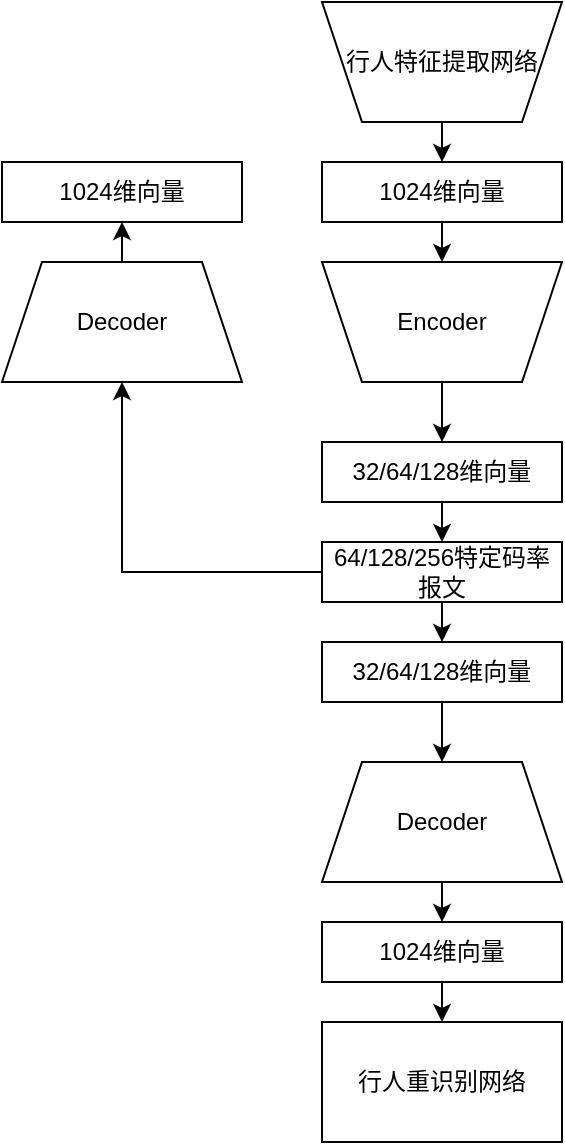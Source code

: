 <mxfile version="16.0.0" type="github">
  <diagram id="YTGX3DtG_oLVdC1y8OUs" name="Page-1">
    <mxGraphModel dx="1154" dy="771" grid="1" gridSize="10" guides="1" tooltips="1" connect="1" arrows="1" fold="1" page="1" pageScale="1" pageWidth="827" pageHeight="1169" math="0" shadow="0">
      <root>
        <mxCell id="0" />
        <mxCell id="1" parent="0" />
        <mxCell id="jxqL1hpO2ZYqdBOo3Qa3-18" style="edgeStyle=orthogonalEdgeStyle;rounded=0;orthogonalLoop=1;jettySize=auto;html=1;exitX=0.5;exitY=0;exitDx=0;exitDy=0;entryX=0.5;entryY=0;entryDx=0;entryDy=0;" edge="1" parent="1" source="jxqL1hpO2ZYqdBOo3Qa3-2" target="jxqL1hpO2ZYqdBOo3Qa3-17">
          <mxGeometry relative="1" as="geometry" />
        </mxCell>
        <mxCell id="jxqL1hpO2ZYqdBOo3Qa3-2" value="行人特征提取网络" style="shape=trapezoid;perimeter=trapezoidPerimeter;whiteSpace=wrap;html=1;fixedSize=1;direction=west;" vertex="1" parent="1">
          <mxGeometry x="280" y="80" width="120" height="60" as="geometry" />
        </mxCell>
        <mxCell id="jxqL1hpO2ZYqdBOo3Qa3-10" style="edgeStyle=orthogonalEdgeStyle;rounded=0;orthogonalLoop=1;jettySize=auto;html=1;exitX=0.5;exitY=0;exitDx=0;exitDy=0;entryX=0.5;entryY=0;entryDx=0;entryDy=0;" edge="1" parent="1" source="jxqL1hpO2ZYqdBOo3Qa3-4" target="jxqL1hpO2ZYqdBOo3Qa3-7">
          <mxGeometry relative="1" as="geometry" />
        </mxCell>
        <mxCell id="jxqL1hpO2ZYqdBOo3Qa3-4" value="Encoder" style="shape=trapezoid;perimeter=trapezoidPerimeter;whiteSpace=wrap;html=1;fixedSize=1;direction=west;" vertex="1" parent="1">
          <mxGeometry x="280" y="210" width="120" height="60" as="geometry" />
        </mxCell>
        <mxCell id="jxqL1hpO2ZYqdBOo3Qa3-21" style="edgeStyle=orthogonalEdgeStyle;rounded=0;orthogonalLoop=1;jettySize=auto;html=1;exitX=0.5;exitY=1;exitDx=0;exitDy=0;entryX=0.5;entryY=0;entryDx=0;entryDy=0;" edge="1" parent="1" source="jxqL1hpO2ZYqdBOo3Qa3-6" target="jxqL1hpO2ZYqdBOo3Qa3-20">
          <mxGeometry relative="1" as="geometry" />
        </mxCell>
        <mxCell id="jxqL1hpO2ZYqdBOo3Qa3-6" value="Decoder" style="shape=trapezoid;perimeter=trapezoidPerimeter;whiteSpace=wrap;html=1;fixedSize=1;" vertex="1" parent="1">
          <mxGeometry x="280" y="460" width="120" height="60" as="geometry" />
        </mxCell>
        <mxCell id="jxqL1hpO2ZYqdBOo3Qa3-11" style="edgeStyle=orthogonalEdgeStyle;rounded=0;orthogonalLoop=1;jettySize=auto;html=1;exitX=0.5;exitY=1;exitDx=0;exitDy=0;entryX=0.5;entryY=0;entryDx=0;entryDy=0;" edge="1" parent="1" source="jxqL1hpO2ZYqdBOo3Qa3-7" target="jxqL1hpO2ZYqdBOo3Qa3-8">
          <mxGeometry relative="1" as="geometry" />
        </mxCell>
        <mxCell id="jxqL1hpO2ZYqdBOo3Qa3-7" value="32/64/128维向量" style="rounded=0;whiteSpace=wrap;html=1;" vertex="1" parent="1">
          <mxGeometry x="280" y="300" width="120" height="30" as="geometry" />
        </mxCell>
        <mxCell id="jxqL1hpO2ZYqdBOo3Qa3-12" style="edgeStyle=orthogonalEdgeStyle;rounded=0;orthogonalLoop=1;jettySize=auto;html=1;exitX=0.5;exitY=1;exitDx=0;exitDy=0;entryX=0.5;entryY=0;entryDx=0;entryDy=0;" edge="1" parent="1" source="jxqL1hpO2ZYqdBOo3Qa3-8" target="jxqL1hpO2ZYqdBOo3Qa3-9">
          <mxGeometry relative="1" as="geometry" />
        </mxCell>
        <mxCell id="jxqL1hpO2ZYqdBOo3Qa3-23" style="edgeStyle=orthogonalEdgeStyle;rounded=0;orthogonalLoop=1;jettySize=auto;html=1;exitX=0;exitY=0.5;exitDx=0;exitDy=0;entryX=0.5;entryY=1;entryDx=0;entryDy=0;" edge="1" parent="1" source="jxqL1hpO2ZYqdBOo3Qa3-8" target="jxqL1hpO2ZYqdBOo3Qa3-16">
          <mxGeometry relative="1" as="geometry" />
        </mxCell>
        <mxCell id="jxqL1hpO2ZYqdBOo3Qa3-8" value="64/128/256特定码率报文" style="rounded=0;whiteSpace=wrap;html=1;" vertex="1" parent="1">
          <mxGeometry x="280" y="350" width="120" height="30" as="geometry" />
        </mxCell>
        <mxCell id="jxqL1hpO2ZYqdBOo3Qa3-13" style="edgeStyle=orthogonalEdgeStyle;rounded=0;orthogonalLoop=1;jettySize=auto;html=1;exitX=0.5;exitY=1;exitDx=0;exitDy=0;entryX=0.5;entryY=0;entryDx=0;entryDy=0;" edge="1" parent="1" source="jxqL1hpO2ZYqdBOo3Qa3-9" target="jxqL1hpO2ZYqdBOo3Qa3-6">
          <mxGeometry relative="1" as="geometry" />
        </mxCell>
        <mxCell id="jxqL1hpO2ZYqdBOo3Qa3-9" value="32/64/128维向量" style="rounded=0;whiteSpace=wrap;html=1;" vertex="1" parent="1">
          <mxGeometry x="280" y="400" width="120" height="30" as="geometry" />
        </mxCell>
        <mxCell id="jxqL1hpO2ZYqdBOo3Qa3-14" value="行人重识别网络" style="rounded=0;whiteSpace=wrap;html=1;" vertex="1" parent="1">
          <mxGeometry x="280" y="590" width="120" height="60" as="geometry" />
        </mxCell>
        <mxCell id="jxqL1hpO2ZYqdBOo3Qa3-26" style="edgeStyle=orthogonalEdgeStyle;rounded=0;orthogonalLoop=1;jettySize=auto;html=1;exitX=0.5;exitY=0;exitDx=0;exitDy=0;entryX=0.5;entryY=1;entryDx=0;entryDy=0;" edge="1" parent="1" source="jxqL1hpO2ZYqdBOo3Qa3-16" target="jxqL1hpO2ZYqdBOo3Qa3-25">
          <mxGeometry relative="1" as="geometry" />
        </mxCell>
        <mxCell id="jxqL1hpO2ZYqdBOo3Qa3-16" value="Decoder" style="shape=trapezoid;perimeter=trapezoidPerimeter;whiteSpace=wrap;html=1;fixedSize=1;" vertex="1" parent="1">
          <mxGeometry x="120" y="210" width="120" height="60" as="geometry" />
        </mxCell>
        <mxCell id="jxqL1hpO2ZYqdBOo3Qa3-19" style="edgeStyle=orthogonalEdgeStyle;rounded=0;orthogonalLoop=1;jettySize=auto;html=1;exitX=0.5;exitY=1;exitDx=0;exitDy=0;entryX=0.5;entryY=1;entryDx=0;entryDy=0;" edge="1" parent="1" source="jxqL1hpO2ZYqdBOo3Qa3-17" target="jxqL1hpO2ZYqdBOo3Qa3-4">
          <mxGeometry relative="1" as="geometry" />
        </mxCell>
        <mxCell id="jxqL1hpO2ZYqdBOo3Qa3-17" value="1024维向量" style="rounded=0;whiteSpace=wrap;html=1;" vertex="1" parent="1">
          <mxGeometry x="280" y="160" width="120" height="30" as="geometry" />
        </mxCell>
        <mxCell id="jxqL1hpO2ZYqdBOo3Qa3-22" style="edgeStyle=orthogonalEdgeStyle;rounded=0;orthogonalLoop=1;jettySize=auto;html=1;exitX=0.5;exitY=1;exitDx=0;exitDy=0;entryX=0.5;entryY=0;entryDx=0;entryDy=0;" edge="1" parent="1" source="jxqL1hpO2ZYqdBOo3Qa3-20" target="jxqL1hpO2ZYqdBOo3Qa3-14">
          <mxGeometry relative="1" as="geometry" />
        </mxCell>
        <mxCell id="jxqL1hpO2ZYqdBOo3Qa3-20" value="1024维向量" style="rounded=0;whiteSpace=wrap;html=1;" vertex="1" parent="1">
          <mxGeometry x="280" y="540" width="120" height="30" as="geometry" />
        </mxCell>
        <mxCell id="jxqL1hpO2ZYqdBOo3Qa3-25" value="1024维向量" style="rounded=0;whiteSpace=wrap;html=1;" vertex="1" parent="1">
          <mxGeometry x="120" y="160" width="120" height="30" as="geometry" />
        </mxCell>
      </root>
    </mxGraphModel>
  </diagram>
</mxfile>
